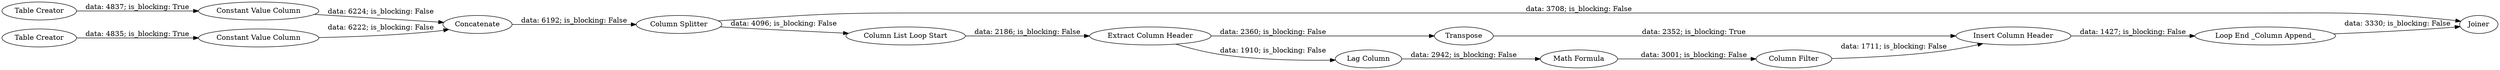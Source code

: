 digraph {
	"3556589504006731060_4" [label="Constant Value Column"]
	"3556589504006731060_10" [label="Extract Column Header"]
	"3556589504006731060_14" [label=Transpose]
	"3556589504006731060_3" [label="Constant Value Column"]
	"3556589504006731060_15" [label=Joiner]
	"3556589504006731060_9" [label="Column Splitter"]
	"3556589504006731060_5" [label=Concatenate]
	"3556589504006731060_8" [label="Lag Column"]
	"3556589504006731060_2" [label="Table Creator"]
	"3556589504006731060_6" [label="Column List Loop Start"]
	"3556589504006731060_7" [label="Loop End _Column Append_"]
	"3556589504006731060_1" [label="Table Creator"]
	"3556589504006731060_11" [label="Math Formula"]
	"3556589504006731060_13" [label="Insert Column Header"]
	"3556589504006731060_12" [label="Column Filter"]
	"3556589504006731060_8" -> "3556589504006731060_11" [label="data: 2942; is_blocking: False"]
	"3556589504006731060_5" -> "3556589504006731060_9" [label="data: 6192; is_blocking: False"]
	"3556589504006731060_10" -> "3556589504006731060_14" [label="data: 2360; is_blocking: False"]
	"3556589504006731060_9" -> "3556589504006731060_15" [label="data: 3708; is_blocking: False"]
	"3556589504006731060_10" -> "3556589504006731060_8" [label="data: 1910; is_blocking: False"]
	"3556589504006731060_11" -> "3556589504006731060_12" [label="data: 3001; is_blocking: False"]
	"3556589504006731060_9" -> "3556589504006731060_6" [label="data: 4096; is_blocking: False"]
	"3556589504006731060_7" -> "3556589504006731060_15" [label="data: 3330; is_blocking: False"]
	"3556589504006731060_1" -> "3556589504006731060_3" [label="data: 4837; is_blocking: True"]
	"3556589504006731060_3" -> "3556589504006731060_5" [label="data: 6224; is_blocking: False"]
	"3556589504006731060_2" -> "3556589504006731060_4" [label="data: 4835; is_blocking: True"]
	"3556589504006731060_12" -> "3556589504006731060_13" [label="data: 1711; is_blocking: False"]
	"3556589504006731060_13" -> "3556589504006731060_7" [label="data: 1427; is_blocking: False"]
	"3556589504006731060_14" -> "3556589504006731060_13" [label="data: 2352; is_blocking: True"]
	"3556589504006731060_4" -> "3556589504006731060_5" [label="data: 6222; is_blocking: False"]
	"3556589504006731060_6" -> "3556589504006731060_10" [label="data: 2186; is_blocking: False"]
	rankdir=LR
}
